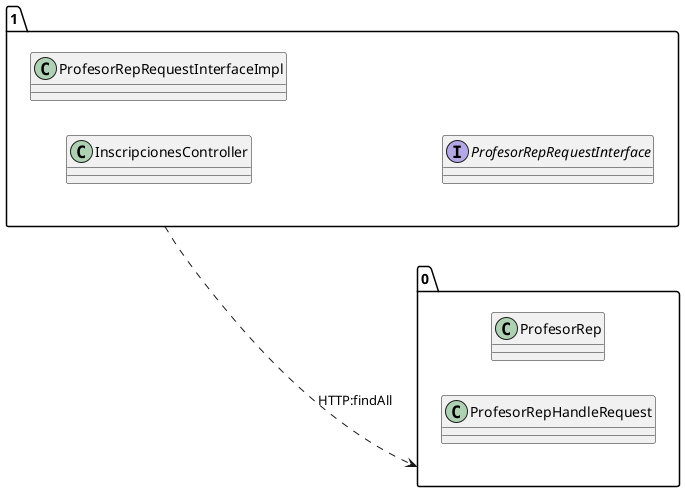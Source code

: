 @startuml 
allow_mixing
left to right direction
package "1"{
class InscripcionesController
class ProfesorRepRequestInterfaceImpl
interface ProfesorRepRequestInterface

}
package "0"{
class ProfesorRep
class ProfesorRepHandleRequest

}
"1" ..> "0":HTTP:findAll
@enduml